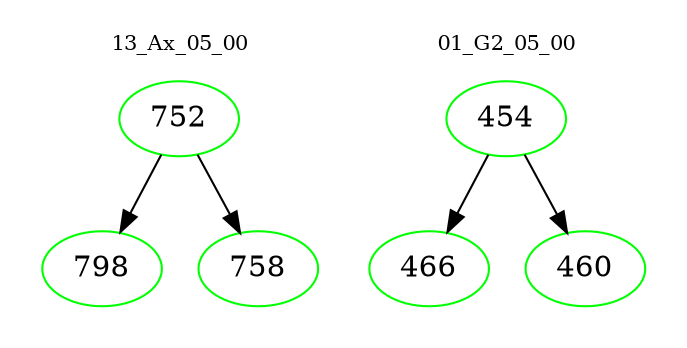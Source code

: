 digraph{
subgraph cluster_0 {
color = white
label = "13_Ax_05_00";
fontsize=10;
T0_752 [label="752", color="green"]
T0_752 -> T0_798 [color="black"]
T0_798 [label="798", color="green"]
T0_752 -> T0_758 [color="black"]
T0_758 [label="758", color="green"]
}
subgraph cluster_1 {
color = white
label = "01_G2_05_00";
fontsize=10;
T1_454 [label="454", color="green"]
T1_454 -> T1_466 [color="black"]
T1_466 [label="466", color="green"]
T1_454 -> T1_460 [color="black"]
T1_460 [label="460", color="green"]
}
}
